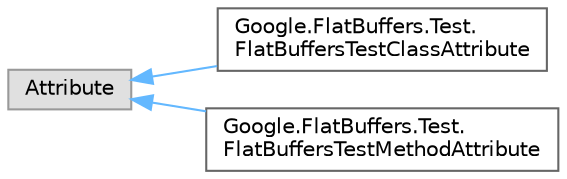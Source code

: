 digraph "Graphical Class Hierarchy"
{
 // LATEX_PDF_SIZE
  bgcolor="transparent";
  edge [fontname=Helvetica,fontsize=10,labelfontname=Helvetica,labelfontsize=10];
  node [fontname=Helvetica,fontsize=10,shape=box,height=0.2,width=0.4];
  rankdir="LR";
  Node0 [id="Node000000",label="Attribute",height=0.2,width=0.4,color="grey60", fillcolor="#E0E0E0", style="filled",tooltip=" "];
  Node0 -> Node1 [id="edge5_Node000000_Node000001",dir="back",color="steelblue1",style="solid",tooltip=" "];
  Node1 [id="Node000001",label="Google.FlatBuffers.Test.\lFlatBuffersTestClassAttribute",height=0.2,width=0.4,color="grey40", fillcolor="white", style="filled",URL="$classGoogle_1_1FlatBuffers_1_1Test_1_1FlatBuffersTestClassAttribute.html",tooltip=" "];
  Node0 -> Node2 [id="edge6_Node000000_Node000002",dir="back",color="steelblue1",style="solid",tooltip=" "];
  Node2 [id="Node000002",label="Google.FlatBuffers.Test.\lFlatBuffersTestMethodAttribute",height=0.2,width=0.4,color="grey40", fillcolor="white", style="filled",URL="$classGoogle_1_1FlatBuffers_1_1Test_1_1FlatBuffersTestMethodAttribute.html",tooltip=" "];
}
